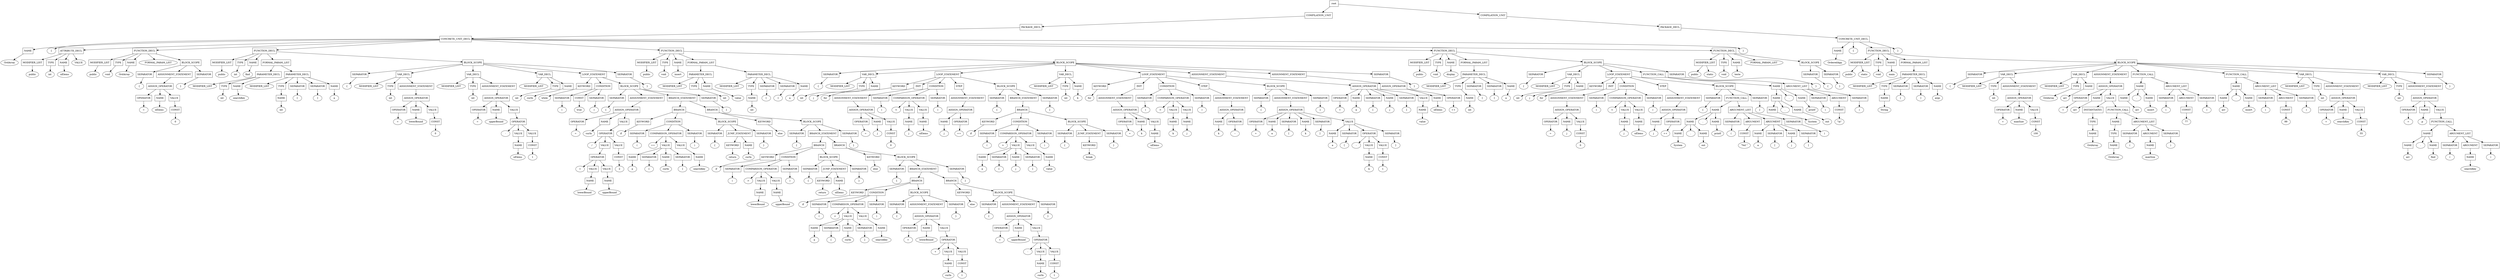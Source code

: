 digraph G {
	splines="TRUE";
	n_0 [label="root", shape="rectangle"]
	n_0 -> n_1
	n_1 [label="COMPILATION_UNIT", shape="rectangle"]
	n_1 -> n_3
	n_3 [label="PACKAGE_DECL", shape="rectangle"]
	n_3 -> n_5
	n_5 [label="CONCRETE_UNIT_DECL", shape="rectangle"]
	n_5 -> n_7
	n_7 [label="NAME", shape="rectangle"]
	n_7 -> n_20
	n_20 [label="OrdArray", shape="ellipse"]
	n_5 -> n_8
	n_8 [label="{", shape="ellipse"]
	n_5 -> n_9
	n_9 [label="ATTRIBUTE_DECL", shape="rectangle"]
	n_9 -> n_21
	n_21 [label="MODIFIER_LIST", shape="rectangle"]
	n_21 -> n_56
	n_56 [label="public", shape="ellipse"]
	n_9 -> n_22
	n_22 [label="TYPE", shape="rectangle"]
	n_22 -> n_57
	n_57 [label="int", shape="ellipse"]
	n_9 -> n_23
	n_23 [label="NAME", shape="rectangle"]
	n_23 -> n_58
	n_58 [label="nElems", shape="ellipse"]
	n_9 -> n_24
	n_24 [label="VALUE", shape="ellipse"]
	n_5 -> n_10
	n_10 [label="FUNCTION_DECL", shape="rectangle"]
	n_10 -> n_25
	n_25 [label="MODIFIER_LIST", shape="rectangle"]
	n_25 -> n_59
	n_59 [label="public", shape="ellipse"]
	n_10 -> n_26
	n_26 [label="TYPE", shape="rectangle"]
	n_26 -> n_60
	n_60 [label="void", shape="ellipse"]
	n_10 -> n_27
	n_27 [label="NAME", shape="rectangle"]
	n_27 -> n_61
	n_61 [label="OrdArray", shape="ellipse"]
	n_10 -> n_28
	n_28 [label="FORMAL_PARAM_LIST", shape="ellipse"]
	n_10 -> n_29
	n_29 [label="BLOCK_SCOPE", shape="rectangle"]
	n_29 -> n_62
	n_62 [label="SEPARATOR", shape="rectangle"]
	n_62 -> n_118
	n_118 [label="{", shape="ellipse"]
	n_29 -> n_63
	n_63 [label="ASSIGNMENT_STATEMENT", shape="rectangle"]
	n_63 -> n_119
	n_119 [label="ASSIGN_OPERATOR", shape="rectangle"]
	n_119 -> n_214
	n_214 [label="OPERATOR", shape="rectangle"]
	n_214 -> n_321
	n_321 [label="=", shape="ellipse"]
	n_119 -> n_215
	n_215 [label="NAME", shape="rectangle"]
	n_215 -> n_322
	n_322 [label="nElems", shape="ellipse"]
	n_119 -> n_216
	n_216 [label="VALUE", shape="rectangle"]
	n_216 -> n_323
	n_323 [label="CONST", shape="rectangle"]
	n_323 -> n_411
	n_411 [label="0", shape="ellipse"]
	n_29 -> n_64
	n_64 [label="SEPARATOR", shape="rectangle"]
	n_64 -> n_120
	n_120 [label="}", shape="ellipse"]
	n_5 -> n_11
	n_11 [label="FUNCTION_DECL", shape="rectangle"]
	n_11 -> n_30
	n_30 [label="MODIFIER_LIST", shape="rectangle"]
	n_30 -> n_65
	n_65 [label="public", shape="ellipse"]
	n_11 -> n_31
	n_31 [label="TYPE", shape="rectangle"]
	n_31 -> n_66
	n_66 [label="int", shape="ellipse"]
	n_11 -> n_32
	n_32 [label="NAME", shape="rectangle"]
	n_32 -> n_67
	n_67 [label="find", shape="ellipse"]
	n_11 -> n_33
	n_33 [label="FORMAL_PARAM_LIST", shape="rectangle"]
	n_33 -> n_68
	n_68 [label="PARAMETER_DECL", shape="rectangle"]
	n_68 -> n_121
	n_121 [label="MODIFIER_LIST", shape="ellipse"]
	n_68 -> n_122
	n_122 [label="TYPE", shape="rectangle"]
	n_122 -> n_217
	n_217 [label="int", shape="ellipse"]
	n_68 -> n_123
	n_123 [label="NAME", shape="rectangle"]
	n_123 -> n_218
	n_218 [label="searchKey", shape="ellipse"]
	n_33 -> n_69
	n_69 [label="PARAMETER_DECL", shape="rectangle"]
	n_69 -> n_124
	n_124 [label="MODIFIER_LIST", shape="ellipse"]
	n_69 -> n_125
	n_125 [label="TYPE", shape="rectangle"]
	n_125 -> n_219
	n_219 [label="NAME", shape="rectangle"]
	n_219 -> n_324
	n_324 [label="int", shape="ellipse"]
	n_69 -> n_126
	n_126 [label="SEPARATOR", shape="rectangle"]
	n_126 -> n_220
	n_220 [label="[", shape="ellipse"]
	n_69 -> n_127
	n_127 [label="SEPARATOR", shape="rectangle"]
	n_127 -> n_221
	n_221 [label="]", shape="ellipse"]
	n_69 -> n_128
	n_128 [label="NAME", shape="rectangle"]
	n_128 -> n_222
	n_222 [label="a", shape="ellipse"]
	n_11 -> n_34
	n_34 [label="BLOCK_SCOPE", shape="rectangle"]
	n_34 -> n_70
	n_70 [label="SEPARATOR", shape="rectangle"]
	n_70 -> n_129
	n_129 [label="{", shape="ellipse"]
	n_34 -> n_71
	n_71 [label="VAR_DECL", shape="rectangle"]
	n_71 -> n_130
	n_130 [label="MODIFIER_LIST", shape="ellipse"]
	n_71 -> n_131
	n_131 [label="TYPE", shape="rectangle"]
	n_131 -> n_223
	n_223 [label="int", shape="ellipse"]
	n_71 -> n_132
	n_132 [label="ASSIGNMENT_STATEMENT", shape="rectangle"]
	n_132 -> n_224
	n_224 [label="ASSIGN_OPERATOR", shape="rectangle"]
	n_224 -> n_325
	n_325 [label="OPERATOR", shape="rectangle"]
	n_325 -> n_412
	n_412 [label="=", shape="ellipse"]
	n_224 -> n_326
	n_326 [label="NAME", shape="rectangle"]
	n_326 -> n_413
	n_413 [label="lowerBound", shape="ellipse"]
	n_224 -> n_327
	n_327 [label="VALUE", shape="rectangle"]
	n_327 -> n_414
	n_414 [label="CONST", shape="rectangle"]
	n_414 -> n_481
	n_481 [label="0", shape="ellipse"]
	n_34 -> n_72
	n_72 [label="VAR_DECL", shape="rectangle"]
	n_72 -> n_133
	n_133 [label="MODIFIER_LIST", shape="ellipse"]
	n_72 -> n_134
	n_134 [label="TYPE", shape="rectangle"]
	n_134 -> n_225
	n_225 [label="int", shape="ellipse"]
	n_72 -> n_135
	n_135 [label="ASSIGNMENT_STATEMENT", shape="rectangle"]
	n_135 -> n_226
	n_226 [label="ASSIGN_OPERATOR", shape="rectangle"]
	n_226 -> n_328
	n_328 [label="OPERATOR", shape="rectangle"]
	n_328 -> n_415
	n_415 [label="=", shape="ellipse"]
	n_226 -> n_329
	n_329 [label="NAME", shape="rectangle"]
	n_329 -> n_416
	n_416 [label="upperBound", shape="ellipse"]
	n_226 -> n_330
	n_330 [label="VALUE", shape="rectangle"]
	n_330 -> n_417
	n_417 [label="OPERATOR", shape="rectangle"]
	n_417 -> n_482
	n_482 [label="-", shape="ellipse"]
	n_417 -> n_483
	n_483 [label="VALUE", shape="rectangle"]
	n_483 -> n_556
	n_556 [label="NAME", shape="rectangle"]
	n_556 -> n_609
	n_609 [label="nElems", shape="ellipse"]
	n_417 -> n_484
	n_484 [label="VALUE", shape="rectangle"]
	n_484 -> n_557
	n_557 [label="CONST", shape="rectangle"]
	n_557 -> n_610
	n_610 [label="1", shape="ellipse"]
	n_34 -> n_73
	n_73 [label="VAR_DECL", shape="rectangle"]
	n_73 -> n_136
	n_136 [label="MODIFIER_LIST", shape="ellipse"]
	n_73 -> n_137
	n_137 [label="TYPE", shape="rectangle"]
	n_137 -> n_227
	n_227 [label="int", shape="ellipse"]
	n_73 -> n_138
	n_138 [label="NAME", shape="rectangle"]
	n_138 -> n_228
	n_228 [label="curIn", shape="ellipse"]
	n_34 -> n_74
	n_74 [label="LOOP_STATEMENT", shape="rectangle"]
	n_74 -> n_139
	n_139 [label="KEYWORD", shape="rectangle"]
	n_139 -> n_229
	n_229 [label="while", shape="ellipse"]
	n_74 -> n_140
	n_140 [label="CONDITION", shape="rectangle"]
	n_140 -> n_230
	n_230 [label="SEPARATOR", shape="rectangle"]
	n_230 -> n_331
	n_331 [label="(", shape="ellipse"]
	n_140 -> n_231
	n_231 [label="CONST", shape="rectangle"]
	n_231 -> n_332
	n_332 [label="true", shape="ellipse"]
	n_140 -> n_232
	n_232 [label="SEPARATOR", shape="rectangle"]
	n_232 -> n_333
	n_333 [label=")", shape="ellipse"]
	n_74 -> n_141
	n_141 [label="BLOCK_SCOPE", shape="rectangle"]
	n_141 -> n_233
	n_233 [label="SEPARATOR", shape="rectangle"]
	n_233 -> n_334
	n_334 [label="{", shape="ellipse"]
	n_141 -> n_234
	n_234 [label="ASSIGNMENT_STATEMENT", shape="rectangle"]
	n_234 -> n_335
	n_335 [label="ASSIGN_OPERATOR", shape="rectangle"]
	n_335 -> n_418
	n_418 [label="OPERATOR", shape="rectangle"]
	n_418 -> n_485
	n_485 [label="=", shape="ellipse"]
	n_335 -> n_419
	n_419 [label="NAME", shape="rectangle"]
	n_419 -> n_486
	n_486 [label="curIn", shape="ellipse"]
	n_335 -> n_420
	n_420 [label="VALUE", shape="rectangle"]
	n_420 -> n_487
	n_487 [label="OPERATOR", shape="rectangle"]
	n_487 -> n_558
	n_558 [label="/", shape="ellipse"]
	n_487 -> n_559
	n_559 [label="VALUE", shape="rectangle"]
	n_559 -> n_611
	n_611 [label="OPERATOR", shape="rectangle"]
	n_611 -> n_640
	n_640 [label="+", shape="ellipse"]
	n_611 -> n_641
	n_641 [label="VALUE", shape="rectangle"]
	n_641 -> n_668
	n_668 [label="NAME", shape="rectangle"]
	n_668 -> n_683
	n_683 [label="lowerBound", shape="ellipse"]
	n_611 -> n_642
	n_642 [label="VALUE", shape="rectangle"]
	n_642 -> n_669
	n_669 [label="NAME", shape="rectangle"]
	n_669 -> n_684
	n_684 [label="upperBound", shape="ellipse"]
	n_487 -> n_560
	n_560 [label="VALUE", shape="rectangle"]
	n_560 -> n_612
	n_612 [label="CONST", shape="rectangle"]
	n_612 -> n_643
	n_643 [label="2", shape="ellipse"]
	n_141 -> n_235
	n_235 [label="BRANCH_STATEMENT", shape="rectangle"]
	n_235 -> n_336
	n_336 [label="BRANCH", shape="rectangle"]
	n_336 -> n_421
	n_421 [label="KEYWORD", shape="rectangle"]
	n_421 -> n_488
	n_488 [label="if", shape="ellipse"]
	n_336 -> n_422
	n_422 [label="CONDITION", shape="rectangle"]
	n_422 -> n_489
	n_489 [label="SEPARATOR", shape="rectangle"]
	n_489 -> n_561
	n_561 [label="(", shape="ellipse"]
	n_422 -> n_490
	n_490 [label="COMPARISON_OPERATOR", shape="rectangle"]
	n_490 -> n_562
	n_562 [label="==", shape="ellipse"]
	n_490 -> n_563
	n_563 [label="VALUE", shape="rectangle"]
	n_563 -> n_613
	n_613 [label="NAME", shape="rectangle"]
	n_613 -> n_644
	n_644 [label="a", shape="ellipse"]
	n_563 -> n_614
	n_614 [label="SEPARATOR", shape="rectangle"]
	n_614 -> n_645
	n_645 [label="[", shape="ellipse"]
	n_563 -> n_615
	n_615 [label="NAME", shape="rectangle"]
	n_615 -> n_646
	n_646 [label="curIn", shape="ellipse"]
	n_563 -> n_616
	n_616 [label="SEPARATOR", shape="rectangle"]
	n_616 -> n_647
	n_647 [label="]", shape="ellipse"]
	n_490 -> n_564
	n_564 [label="VALUE", shape="rectangle"]
	n_564 -> n_617
	n_617 [label="NAME", shape="rectangle"]
	n_617 -> n_648
	n_648 [label="searchKey", shape="ellipse"]
	n_422 -> n_491
	n_491 [label="SEPARATOR", shape="rectangle"]
	n_491 -> n_565
	n_565 [label=")", shape="ellipse"]
	n_336 -> n_423
	n_423 [label="BLOCK_SCOPE", shape="rectangle"]
	n_423 -> n_492
	n_492 [label="SEPARATOR", shape="rectangle"]
	n_492 -> n_566
	n_566 [label="{", shape="ellipse"]
	n_423 -> n_493
	n_493 [label="JUMP_STATEMENT", shape="rectangle"]
	n_493 -> n_567
	n_567 [label="KEYWORD", shape="rectangle"]
	n_567 -> n_618
	n_618 [label="return", shape="ellipse"]
	n_493 -> n_568
	n_568 [label="NAME", shape="rectangle"]
	n_568 -> n_619
	n_619 [label="curIn", shape="ellipse"]
	n_423 -> n_494
	n_494 [label="SEPARATOR", shape="rectangle"]
	n_494 -> n_569
	n_569 [label="}", shape="ellipse"]
	n_235 -> n_337
	n_337 [label="BRANCH", shape="rectangle"]
	n_337 -> n_424
	n_424 [label="KEYWORD", shape="rectangle"]
	n_424 -> n_495
	n_495 [label="else", shape="ellipse"]
	n_337 -> n_425
	n_425 [label="BLOCK_SCOPE", shape="rectangle"]
	n_425 -> n_496
	n_496 [label="SEPARATOR", shape="rectangle"]
	n_496 -> n_570
	n_570 [label="{", shape="ellipse"]
	n_425 -> n_497
	n_497 [label="BRANCH_STATEMENT", shape="rectangle"]
	n_497 -> n_571
	n_571 [label="BRANCH", shape="rectangle"]
	n_571 -> n_620
	n_620 [label="KEYWORD", shape="rectangle"]
	n_620 -> n_649
	n_649 [label="if", shape="ellipse"]
	n_571 -> n_621
	n_621 [label="CONDITION", shape="rectangle"]
	n_621 -> n_650
	n_650 [label="SEPARATOR", shape="rectangle"]
	n_650 -> n_670
	n_670 [label="(", shape="ellipse"]
	n_621 -> n_651
	n_651 [label="COMPARISON_OPERATOR", shape="rectangle"]
	n_651 -> n_671
	n_671 [label=">", shape="ellipse"]
	n_651 -> n_672
	n_672 [label="VALUE", shape="rectangle"]
	n_672 -> n_685
	n_685 [label="NAME", shape="rectangle"]
	n_685 -> n_694
	n_694 [label="lowerBound", shape="ellipse"]
	n_651 -> n_673
	n_673 [label="VALUE", shape="rectangle"]
	n_673 -> n_686
	n_686 [label="NAME", shape="rectangle"]
	n_686 -> n_695
	n_695 [label="upperBound", shape="ellipse"]
	n_621 -> n_652
	n_652 [label="SEPARATOR", shape="rectangle"]
	n_652 -> n_674
	n_674 [label=")", shape="ellipse"]
	n_571 -> n_622
	n_622 [label="BLOCK_SCOPE", shape="rectangle"]
	n_622 -> n_653
	n_653 [label="SEPARATOR", shape="rectangle"]
	n_653 -> n_675
	n_675 [label="{", shape="ellipse"]
	n_622 -> n_654
	n_654 [label="JUMP_STATEMENT", shape="rectangle"]
	n_654 -> n_676
	n_676 [label="KEYWORD", shape="rectangle"]
	n_676 -> n_687
	n_687 [label="return", shape="ellipse"]
	n_654 -> n_677
	n_677 [label="NAME", shape="rectangle"]
	n_677 -> n_688
	n_688 [label="nElems", shape="ellipse"]
	n_622 -> n_655
	n_655 [label="SEPARATOR", shape="rectangle"]
	n_655 -> n_678
	n_678 [label="}", shape="ellipse"]
	n_497 -> n_572
	n_572 [label="BRANCH", shape="rectangle"]
	n_572 -> n_623
	n_623 [label="KEYWORD", shape="rectangle"]
	n_623 -> n_656
	n_656 [label="else", shape="ellipse"]
	n_572 -> n_624
	n_624 [label="BLOCK_SCOPE", shape="rectangle"]
	n_624 -> n_657
	n_657 [label="SEPARATOR", shape="rectangle"]
	n_657 -> n_679
	n_679 [label="{", shape="ellipse"]
	n_624 -> n_658
	n_658 [label="BRANCH_STATEMENT", shape="rectangle"]
	n_658 -> n_680
	n_680 [label="BRANCH", shape="rectangle"]
	n_680 -> n_689
	n_689 [label="KEYWORD", shape="rectangle"]
	n_689 -> n_696
	n_696 [label="if", shape="ellipse"]
	n_680 -> n_690
	n_690 [label="CONDITION", shape="rectangle"]
	n_690 -> n_697
	n_697 [label="SEPARATOR", shape="rectangle"]
	n_697 -> n_707
	n_707 [label="(", shape="ellipse"]
	n_690 -> n_698
	n_698 [label="COMPARISON_OPERATOR", shape="rectangle"]
	n_698 -> n_708
	n_708 [label="<", shape="ellipse"]
	n_698 -> n_709
	n_709 [label="VALUE", shape="rectangle"]
	n_709 -> n_718
	n_718 [label="NAME", shape="rectangle"]
	n_718 -> n_729
	n_729 [label="a", shape="ellipse"]
	n_709 -> n_719
	n_719 [label="SEPARATOR", shape="rectangle"]
	n_719 -> n_730
	n_730 [label="[", shape="ellipse"]
	n_709 -> n_720
	n_720 [label="NAME", shape="rectangle"]
	n_720 -> n_731
	n_731 [label="curIn", shape="ellipse"]
	n_709 -> n_721
	n_721 [label="SEPARATOR", shape="rectangle"]
	n_721 -> n_732
	n_732 [label="]", shape="ellipse"]
	n_698 -> n_710
	n_710 [label="VALUE", shape="rectangle"]
	n_710 -> n_722
	n_722 [label="NAME", shape="rectangle"]
	n_722 -> n_733
	n_733 [label="searchKey", shape="ellipse"]
	n_690 -> n_699
	n_699 [label="SEPARATOR", shape="rectangle"]
	n_699 -> n_711
	n_711 [label=")", shape="ellipse"]
	n_680 -> n_691
	n_691 [label="BLOCK_SCOPE", shape="rectangle"]
	n_691 -> n_700
	n_700 [label="SEPARATOR", shape="rectangle"]
	n_700 -> n_712
	n_712 [label="{", shape="ellipse"]
	n_691 -> n_701
	n_701 [label="ASSIGNMENT_STATEMENT", shape="rectangle"]
	n_701 -> n_713
	n_713 [label="ASSIGN_OPERATOR", shape="rectangle"]
	n_713 -> n_723
	n_723 [label="OPERATOR", shape="rectangle"]
	n_723 -> n_734
	n_734 [label="=", shape="ellipse"]
	n_713 -> n_724
	n_724 [label="NAME", shape="rectangle"]
	n_724 -> n_735
	n_735 [label="lowerBound", shape="ellipse"]
	n_713 -> n_725
	n_725 [label="VALUE", shape="rectangle"]
	n_725 -> n_736
	n_736 [label="OPERATOR", shape="rectangle"]
	n_736 -> n_740
	n_740 [label="+", shape="ellipse"]
	n_736 -> n_741
	n_741 [label="VALUE", shape="rectangle"]
	n_741 -> n_746
	n_746 [label="NAME", shape="rectangle"]
	n_746 -> n_750
	n_750 [label="curIn", shape="ellipse"]
	n_736 -> n_742
	n_742 [label="VALUE", shape="rectangle"]
	n_742 -> n_747
	n_747 [label="CONST", shape="rectangle"]
	n_747 -> n_751
	n_751 [label="1", shape="ellipse"]
	n_691 -> n_702
	n_702 [label="SEPARATOR", shape="rectangle"]
	n_702 -> n_714
	n_714 [label="}", shape="ellipse"]
	n_658 -> n_681
	n_681 [label="BRANCH", shape="rectangle"]
	n_681 -> n_692
	n_692 [label="KEYWORD", shape="rectangle"]
	n_692 -> n_703
	n_703 [label="else", shape="ellipse"]
	n_681 -> n_693
	n_693 [label="BLOCK_SCOPE", shape="rectangle"]
	n_693 -> n_704
	n_704 [label="SEPARATOR", shape="rectangle"]
	n_704 -> n_715
	n_715 [label="{", shape="ellipse"]
	n_693 -> n_705
	n_705 [label="ASSIGNMENT_STATEMENT", shape="rectangle"]
	n_705 -> n_716
	n_716 [label="ASSIGN_OPERATOR", shape="rectangle"]
	n_716 -> n_726
	n_726 [label="OPERATOR", shape="rectangle"]
	n_726 -> n_737
	n_737 [label="=", shape="ellipse"]
	n_716 -> n_727
	n_727 [label="NAME", shape="rectangle"]
	n_727 -> n_738
	n_738 [label="upperBound", shape="ellipse"]
	n_716 -> n_728
	n_728 [label="VALUE", shape="rectangle"]
	n_728 -> n_739
	n_739 [label="OPERATOR", shape="rectangle"]
	n_739 -> n_743
	n_743 [label="-", shape="ellipse"]
	n_739 -> n_744
	n_744 [label="VALUE", shape="rectangle"]
	n_744 -> n_748
	n_748 [label="NAME", shape="rectangle"]
	n_748 -> n_752
	n_752 [label="curIn", shape="ellipse"]
	n_739 -> n_745
	n_745 [label="VALUE", shape="rectangle"]
	n_745 -> n_749
	n_749 [label="CONST", shape="rectangle"]
	n_749 -> n_753
	n_753 [label="1", shape="ellipse"]
	n_693 -> n_706
	n_706 [label="SEPARATOR", shape="rectangle"]
	n_706 -> n_717
	n_717 [label="}", shape="ellipse"]
	n_624 -> n_659
	n_659 [label="SEPARATOR", shape="rectangle"]
	n_659 -> n_682
	n_682 [label="}", shape="ellipse"]
	n_425 -> n_498
	n_498 [label="SEPARATOR", shape="rectangle"]
	n_498 -> n_573
	n_573 [label="}", shape="ellipse"]
	n_141 -> n_236
	n_236 [label="SEPARATOR", shape="rectangle"]
	n_236 -> n_338
	n_338 [label="}", shape="ellipse"]
	n_34 -> n_75
	n_75 [label="SEPARATOR", shape="rectangle"]
	n_75 -> n_142
	n_142 [label="}", shape="ellipse"]
	n_5 -> n_12
	n_12 [label="FUNCTION_DECL", shape="rectangle"]
	n_12 -> n_35
	n_35 [label="MODIFIER_LIST", shape="rectangle"]
	n_35 -> n_76
	n_76 [label="public", shape="ellipse"]
	n_12 -> n_36
	n_36 [label="TYPE", shape="rectangle"]
	n_36 -> n_77
	n_77 [label="void", shape="ellipse"]
	n_12 -> n_37
	n_37 [label="NAME", shape="rectangle"]
	n_37 -> n_78
	n_78 [label="insert", shape="ellipse"]
	n_12 -> n_38
	n_38 [label="FORMAL_PARAM_LIST", shape="rectangle"]
	n_38 -> n_79
	n_79 [label="PARAMETER_DECL", shape="rectangle"]
	n_79 -> n_143
	n_143 [label="MODIFIER_LIST", shape="ellipse"]
	n_79 -> n_144
	n_144 [label="TYPE", shape="rectangle"]
	n_144 -> n_237
	n_237 [label="int", shape="ellipse"]
	n_79 -> n_145
	n_145 [label="NAME", shape="rectangle"]
	n_145 -> n_238
	n_238 [label="value", shape="ellipse"]
	n_38 -> n_80
	n_80 [label="PARAMETER_DECL", shape="rectangle"]
	n_80 -> n_146
	n_146 [label="MODIFIER_LIST", shape="ellipse"]
	n_80 -> n_147
	n_147 [label="TYPE", shape="rectangle"]
	n_147 -> n_239
	n_239 [label="NAME", shape="rectangle"]
	n_239 -> n_339
	n_339 [label="int", shape="ellipse"]
	n_80 -> n_148
	n_148 [label="SEPARATOR", shape="rectangle"]
	n_148 -> n_240
	n_240 [label="[", shape="ellipse"]
	n_80 -> n_149
	n_149 [label="SEPARATOR", shape="rectangle"]
	n_149 -> n_241
	n_241 [label="]", shape="ellipse"]
	n_80 -> n_150
	n_150 [label="NAME", shape="rectangle"]
	n_150 -> n_242
	n_242 [label="a", shape="ellipse"]
	n_12 -> n_39
	n_39 [label="BLOCK_SCOPE", shape="rectangle"]
	n_39 -> n_81
	n_81 [label="SEPARATOR", shape="rectangle"]
	n_81 -> n_151
	n_151 [label="{", shape="ellipse"]
	n_39 -> n_82
	n_82 [label="VAR_DECL", shape="rectangle"]
	n_82 -> n_152
	n_152 [label="MODIFIER_LIST", shape="ellipse"]
	n_82 -> n_153
	n_153 [label="TYPE", shape="rectangle"]
	n_153 -> n_243
	n_243 [label="int", shape="ellipse"]
	n_82 -> n_154
	n_154 [label="NAME", shape="rectangle"]
	n_154 -> n_244
	n_244 [label="j", shape="ellipse"]
	n_39 -> n_83
	n_83 [label="LOOP_STATEMENT", shape="rectangle"]
	n_83 -> n_155
	n_155 [label="KEYWORD", shape="rectangle"]
	n_155 -> n_245
	n_245 [label="for", shape="ellipse"]
	n_83 -> n_156
	n_156 [label="INIT", shape="rectangle"]
	n_156 -> n_246
	n_246 [label="ASSIGNMENT_STATEMENT", shape="rectangle"]
	n_246 -> n_340
	n_340 [label="ASSIGN_OPERATOR", shape="rectangle"]
	n_340 -> n_426
	n_426 [label="OPERATOR", shape="rectangle"]
	n_426 -> n_499
	n_499 [label="=", shape="ellipse"]
	n_340 -> n_427
	n_427 [label="NAME", shape="rectangle"]
	n_427 -> n_500
	n_500 [label="j", shape="ellipse"]
	n_340 -> n_428
	n_428 [label="VALUE", shape="rectangle"]
	n_428 -> n_501
	n_501 [label="CONST", shape="rectangle"]
	n_501 -> n_574
	n_574 [label="0", shape="ellipse"]
	n_83 -> n_157
	n_157 [label="CONDITION", shape="rectangle"]
	n_157 -> n_247
	n_247 [label="SEPARATOR", shape="rectangle"]
	n_247 -> n_341
	n_341 [label="(", shape="ellipse"]
	n_157 -> n_248
	n_248 [label="COMPARISON_OPERATOR", shape="rectangle"]
	n_248 -> n_342
	n_342 [label="<", shape="ellipse"]
	n_248 -> n_343
	n_343 [label="VALUE", shape="rectangle"]
	n_343 -> n_429
	n_429 [label="NAME", shape="rectangle"]
	n_429 -> n_502
	n_502 [label="j", shape="ellipse"]
	n_248 -> n_344
	n_344 [label="VALUE", shape="rectangle"]
	n_344 -> n_430
	n_430 [label="NAME", shape="rectangle"]
	n_430 -> n_503
	n_503 [label="nElems", shape="ellipse"]
	n_157 -> n_249
	n_249 [label="SEPARATOR", shape="rectangle"]
	n_249 -> n_345
	n_345 [label=")", shape="ellipse"]
	n_83 -> n_158
	n_158 [label="STEP", shape="rectangle"]
	n_158 -> n_250
	n_250 [label="ASSIGNMENT_STATEMENT", shape="rectangle"]
	n_250 -> n_346
	n_346 [label="ASSIGN_OPERATOR", shape="rectangle"]
	n_346 -> n_431
	n_431 [label="NAME", shape="rectangle"]
	n_431 -> n_504
	n_504 [label="j", shape="ellipse"]
	n_346 -> n_432
	n_432 [label="OPERATOR", shape="rectangle"]
	n_432 -> n_505
	n_505 [label="++", shape="ellipse"]
	n_83 -> n_159
	n_159 [label="BLOCK_SCOPE", shape="rectangle"]
	n_159 -> n_251
	n_251 [label="SEPARATOR", shape="rectangle"]
	n_251 -> n_347
	n_347 [label="{", shape="ellipse"]
	n_159 -> n_252
	n_252 [label="BRANCH_STATEMENT", shape="rectangle"]
	n_252 -> n_348
	n_348 [label="BRANCH", shape="rectangle"]
	n_348 -> n_433
	n_433 [label="KEYWORD", shape="rectangle"]
	n_433 -> n_506
	n_506 [label="if", shape="ellipse"]
	n_348 -> n_434
	n_434 [label="CONDITION", shape="rectangle"]
	n_434 -> n_507
	n_507 [label="SEPARATOR", shape="rectangle"]
	n_507 -> n_575
	n_575 [label="(", shape="ellipse"]
	n_434 -> n_508
	n_508 [label="COMPARISON_OPERATOR", shape="rectangle"]
	n_508 -> n_576
	n_576 [label=">", shape="ellipse"]
	n_508 -> n_577
	n_577 [label="VALUE", shape="rectangle"]
	n_577 -> n_625
	n_625 [label="NAME", shape="rectangle"]
	n_625 -> n_660
	n_660 [label="a", shape="ellipse"]
	n_577 -> n_626
	n_626 [label="SEPARATOR", shape="rectangle"]
	n_626 -> n_661
	n_661 [label="[", shape="ellipse"]
	n_577 -> n_627
	n_627 [label="NAME", shape="rectangle"]
	n_627 -> n_662
	n_662 [label="j", shape="ellipse"]
	n_577 -> n_628
	n_628 [label="SEPARATOR", shape="rectangle"]
	n_628 -> n_663
	n_663 [label="]", shape="ellipse"]
	n_508 -> n_578
	n_578 [label="VALUE", shape="rectangle"]
	n_578 -> n_629
	n_629 [label="NAME", shape="rectangle"]
	n_629 -> n_664
	n_664 [label="value", shape="ellipse"]
	n_434 -> n_509
	n_509 [label="SEPARATOR", shape="rectangle"]
	n_509 -> n_579
	n_579 [label=")", shape="ellipse"]
	n_348 -> n_435
	n_435 [label="BLOCK_SCOPE", shape="rectangle"]
	n_435 -> n_510
	n_510 [label="SEPARATOR", shape="rectangle"]
	n_510 -> n_580
	n_580 [label="{", shape="ellipse"]
	n_435 -> n_511
	n_511 [label="JUMP_STATEMENT", shape="rectangle"]
	n_511 -> n_581
	n_581 [label="KEYWORD", shape="rectangle"]
	n_581 -> n_630
	n_630 [label="break", shape="ellipse"]
	n_435 -> n_512
	n_512 [label="SEPARATOR", shape="rectangle"]
	n_512 -> n_582
	n_582 [label="}", shape="ellipse"]
	n_159 -> n_253
	n_253 [label="SEPARATOR", shape="rectangle"]
	n_253 -> n_349
	n_349 [label="}", shape="ellipse"]
	n_39 -> n_84
	n_84 [label="VAR_DECL", shape="rectangle"]
	n_84 -> n_160
	n_160 [label="MODIFIER_LIST", shape="ellipse"]
	n_84 -> n_161
	n_161 [label="TYPE", shape="rectangle"]
	n_161 -> n_254
	n_254 [label="int", shape="ellipse"]
	n_84 -> n_162
	n_162 [label="NAME", shape="rectangle"]
	n_162 -> n_255
	n_255 [label="k", shape="ellipse"]
	n_39 -> n_85
	n_85 [label="LOOP_STATEMENT", shape="rectangle"]
	n_85 -> n_163
	n_163 [label="KEYWORD", shape="rectangle"]
	n_163 -> n_256
	n_256 [label="for", shape="ellipse"]
	n_85 -> n_164
	n_164 [label="INIT", shape="rectangle"]
	n_164 -> n_257
	n_257 [label="ASSIGNMENT_STATEMENT", shape="rectangle"]
	n_257 -> n_350
	n_350 [label="ASSIGN_OPERATOR", shape="rectangle"]
	n_350 -> n_436
	n_436 [label="OPERATOR", shape="rectangle"]
	n_436 -> n_513
	n_513 [label="=", shape="ellipse"]
	n_350 -> n_437
	n_437 [label="NAME", shape="rectangle"]
	n_437 -> n_514
	n_514 [label="k", shape="ellipse"]
	n_350 -> n_438
	n_438 [label="VALUE", shape="rectangle"]
	n_438 -> n_515
	n_515 [label="NAME", shape="rectangle"]
	n_515 -> n_583
	n_583 [label="nElems", shape="ellipse"]
	n_85 -> n_165
	n_165 [label="CONDITION", shape="rectangle"]
	n_165 -> n_258
	n_258 [label="SEPARATOR", shape="rectangle"]
	n_258 -> n_351
	n_351 [label="(", shape="ellipse"]
	n_165 -> n_259
	n_259 [label="COMPARISON_OPERATOR", shape="rectangle"]
	n_259 -> n_352
	n_352 [label=">", shape="ellipse"]
	n_259 -> n_353
	n_353 [label="VALUE", shape="rectangle"]
	n_353 -> n_439
	n_439 [label="NAME", shape="rectangle"]
	n_439 -> n_516
	n_516 [label="k", shape="ellipse"]
	n_259 -> n_354
	n_354 [label="VALUE", shape="rectangle"]
	n_354 -> n_440
	n_440 [label="NAME", shape="rectangle"]
	n_440 -> n_517
	n_517 [label="j", shape="ellipse"]
	n_165 -> n_260
	n_260 [label="SEPARATOR", shape="rectangle"]
	n_260 -> n_355
	n_355 [label=")", shape="ellipse"]
	n_85 -> n_166
	n_166 [label="STEP", shape="rectangle"]
	n_166 -> n_261
	n_261 [label="ASSIGNMENT_STATEMENT", shape="rectangle"]
	n_261 -> n_356
	n_356 [label="ASSIGN_OPERATOR", shape="rectangle"]
	n_356 -> n_441
	n_441 [label="NAME", shape="rectangle"]
	n_441 -> n_518
	n_518 [label="k", shape="ellipse"]
	n_356 -> n_442
	n_442 [label="OPERATOR", shape="rectangle"]
	n_442 -> n_519
	n_519 [label="--", shape="ellipse"]
	n_85 -> n_167
	n_167 [label="BLOCK_SCOPE", shape="rectangle"]
	n_167 -> n_262
	n_262 [label="SEPARATOR", shape="rectangle"]
	n_262 -> n_357
	n_357 [label="{", shape="ellipse"]
	n_167 -> n_263
	n_263 [label="ASSIGNMENT_STATEMENT", shape="rectangle"]
	n_263 -> n_358
	n_358 [label="ASSIGN_OPERATOR", shape="rectangle"]
	n_358 -> n_443
	n_443 [label="OPERATOR", shape="rectangle"]
	n_443 -> n_520
	n_520 [label="=", shape="ellipse"]
	n_358 -> n_444
	n_444 [label="NAME", shape="rectangle"]
	n_444 -> n_521
	n_521 [label="a", shape="ellipse"]
	n_358 -> n_445
	n_445 [label="SEPARATOR", shape="rectangle"]
	n_445 -> n_522
	n_522 [label="[", shape="ellipse"]
	n_358 -> n_446
	n_446 [label="NAME", shape="rectangle"]
	n_446 -> n_523
	n_523 [label="k", shape="ellipse"]
	n_358 -> n_447
	n_447 [label="SEPARATOR", shape="rectangle"]
	n_447 -> n_524
	n_524 [label="]", shape="ellipse"]
	n_358 -> n_448
	n_448 [label="VALUE", shape="rectangle"]
	n_448 -> n_525
	n_525 [label="NAME", shape="rectangle"]
	n_525 -> n_584
	n_584 [label="a", shape="ellipse"]
	n_448 -> n_526
	n_526 [label="SEPARATOR", shape="rectangle"]
	n_526 -> n_585
	n_585 [label="[", shape="ellipse"]
	n_448 -> n_527
	n_527 [label="OPERATOR", shape="rectangle"]
	n_527 -> n_586
	n_586 [label="-", shape="ellipse"]
	n_527 -> n_587
	n_587 [label="VALUE", shape="rectangle"]
	n_587 -> n_631
	n_631 [label="NAME", shape="rectangle"]
	n_631 -> n_665
	n_665 [label="k", shape="ellipse"]
	n_527 -> n_588
	n_588 [label="VALUE", shape="rectangle"]
	n_588 -> n_632
	n_632 [label="CONST", shape="rectangle"]
	n_632 -> n_666
	n_666 [label="1", shape="ellipse"]
	n_448 -> n_528
	n_528 [label="SEPARATOR", shape="rectangle"]
	n_528 -> n_589
	n_589 [label="]", shape="ellipse"]
	n_167 -> n_264
	n_264 [label="SEPARATOR", shape="rectangle"]
	n_264 -> n_359
	n_359 [label="}", shape="ellipse"]
	n_39 -> n_86
	n_86 [label="ASSIGNMENT_STATEMENT", shape="rectangle"]
	n_86 -> n_168
	n_168 [label="ASSIGN_OPERATOR", shape="rectangle"]
	n_168 -> n_265
	n_265 [label="OPERATOR", shape="rectangle"]
	n_265 -> n_360
	n_360 [label="=", shape="ellipse"]
	n_168 -> n_266
	n_266 [label="NAME", shape="rectangle"]
	n_266 -> n_361
	n_361 [label="a", shape="ellipse"]
	n_168 -> n_267
	n_267 [label="SEPARATOR", shape="rectangle"]
	n_267 -> n_362
	n_362 [label="[", shape="ellipse"]
	n_168 -> n_268
	n_268 [label="NAME", shape="rectangle"]
	n_268 -> n_363
	n_363 [label="j", shape="ellipse"]
	n_168 -> n_269
	n_269 [label="SEPARATOR", shape="rectangle"]
	n_269 -> n_364
	n_364 [label="]", shape="ellipse"]
	n_168 -> n_270
	n_270 [label="VALUE", shape="rectangle"]
	n_270 -> n_365
	n_365 [label="NAME", shape="rectangle"]
	n_365 -> n_449
	n_449 [label="value", shape="ellipse"]
	n_39 -> n_87
	n_87 [label="ASSIGNMENT_STATEMENT", shape="rectangle"]
	n_87 -> n_169
	n_169 [label="ASSIGN_OPERATOR", shape="rectangle"]
	n_169 -> n_271
	n_271 [label="NAME", shape="rectangle"]
	n_271 -> n_366
	n_366 [label="nElems", shape="ellipse"]
	n_169 -> n_272
	n_272 [label="OPERATOR", shape="rectangle"]
	n_272 -> n_367
	n_367 [label="++", shape="ellipse"]
	n_39 -> n_88
	n_88 [label="SEPARATOR", shape="rectangle"]
	n_88 -> n_170
	n_170 [label="}", shape="ellipse"]
	n_5 -> n_13
	n_13 [label="FUNCTION_DECL", shape="rectangle"]
	n_13 -> n_40
	n_40 [label="MODIFIER_LIST", shape="rectangle"]
	n_40 -> n_89
	n_89 [label="public", shape="ellipse"]
	n_13 -> n_41
	n_41 [label="TYPE", shape="rectangle"]
	n_41 -> n_90
	n_90 [label="void", shape="ellipse"]
	n_13 -> n_42
	n_42 [label="NAME", shape="rectangle"]
	n_42 -> n_91
	n_91 [label="display", shape="ellipse"]
	n_13 -> n_43
	n_43 [label="FORMAL_PARAM_LIST", shape="rectangle"]
	n_43 -> n_92
	n_92 [label="PARAMETER_DECL", shape="rectangle"]
	n_92 -> n_171
	n_171 [label="MODIFIER_LIST", shape="ellipse"]
	n_92 -> n_172
	n_172 [label="TYPE", shape="rectangle"]
	n_172 -> n_273
	n_273 [label="NAME", shape="rectangle"]
	n_273 -> n_368
	n_368 [label="int", shape="ellipse"]
	n_92 -> n_173
	n_173 [label="SEPARATOR", shape="rectangle"]
	n_173 -> n_274
	n_274 [label="[", shape="ellipse"]
	n_92 -> n_174
	n_174 [label="SEPARATOR", shape="rectangle"]
	n_174 -> n_275
	n_275 [label="]", shape="ellipse"]
	n_92 -> n_175
	n_175 [label="NAME", shape="rectangle"]
	n_175 -> n_276
	n_276 [label="a", shape="ellipse"]
	n_13 -> n_44
	n_44 [label="BLOCK_SCOPE", shape="rectangle"]
	n_44 -> n_93
	n_93 [label="SEPARATOR", shape="rectangle"]
	n_93 -> n_176
	n_176 [label="{", shape="ellipse"]
	n_44 -> n_94
	n_94 [label="VAR_DECL", shape="rectangle"]
	n_94 -> n_177
	n_177 [label="MODIFIER_LIST", shape="ellipse"]
	n_94 -> n_178
	n_178 [label="TYPE", shape="rectangle"]
	n_178 -> n_277
	n_277 [label="int", shape="ellipse"]
	n_94 -> n_179
	n_179 [label="NAME", shape="rectangle"]
	n_179 -> n_278
	n_278 [label="j", shape="ellipse"]
	n_44 -> n_95
	n_95 [label="LOOP_STATEMENT", shape="rectangle"]
	n_95 -> n_180
	n_180 [label="KEYWORD", shape="rectangle"]
	n_180 -> n_279
	n_279 [label="for", shape="ellipse"]
	n_95 -> n_181
	n_181 [label="INIT", shape="rectangle"]
	n_181 -> n_280
	n_280 [label="ASSIGNMENT_STATEMENT", shape="rectangle"]
	n_280 -> n_369
	n_369 [label="ASSIGN_OPERATOR", shape="rectangle"]
	n_369 -> n_450
	n_450 [label="OPERATOR", shape="rectangle"]
	n_450 -> n_529
	n_529 [label="=", shape="ellipse"]
	n_369 -> n_451
	n_451 [label="NAME", shape="rectangle"]
	n_451 -> n_530
	n_530 [label="j", shape="ellipse"]
	n_369 -> n_452
	n_452 [label="VALUE", shape="rectangle"]
	n_452 -> n_531
	n_531 [label="CONST", shape="rectangle"]
	n_531 -> n_590
	n_590 [label="0", shape="ellipse"]
	n_95 -> n_182
	n_182 [label="CONDITION", shape="rectangle"]
	n_182 -> n_281
	n_281 [label="SEPARATOR", shape="rectangle"]
	n_281 -> n_370
	n_370 [label="(", shape="ellipse"]
	n_182 -> n_282
	n_282 [label="COMPARISON_OPERATOR", shape="rectangle"]
	n_282 -> n_371
	n_371 [label="<", shape="ellipse"]
	n_282 -> n_372
	n_372 [label="VALUE", shape="rectangle"]
	n_372 -> n_453
	n_453 [label="NAME", shape="rectangle"]
	n_453 -> n_532
	n_532 [label="j", shape="ellipse"]
	n_282 -> n_373
	n_373 [label="VALUE", shape="rectangle"]
	n_373 -> n_454
	n_454 [label="NAME", shape="rectangle"]
	n_454 -> n_533
	n_533 [label="nElems", shape="ellipse"]
	n_182 -> n_283
	n_283 [label="SEPARATOR", shape="rectangle"]
	n_283 -> n_374
	n_374 [label=")", shape="ellipse"]
	n_95 -> n_183
	n_183 [label="STEP", shape="rectangle"]
	n_183 -> n_284
	n_284 [label="ASSIGNMENT_STATEMENT", shape="rectangle"]
	n_284 -> n_375
	n_375 [label="ASSIGN_OPERATOR", shape="rectangle"]
	n_375 -> n_455
	n_455 [label="NAME", shape="rectangle"]
	n_455 -> n_534
	n_534 [label="j", shape="ellipse"]
	n_375 -> n_456
	n_456 [label="OPERATOR", shape="rectangle"]
	n_456 -> n_535
	n_535 [label="++", shape="ellipse"]
	n_95 -> n_184
	n_184 [label="BLOCK_SCOPE", shape="rectangle"]
	n_184 -> n_285
	n_285 [label="SEPARATOR", shape="rectangle"]
	n_285 -> n_376
	n_376 [label="{", shape="ellipse"]
	n_184 -> n_286
	n_286 [label="FUNCTION_CALL", shape="rectangle"]
	n_286 -> n_377
	n_377 [label="NAME", shape="rectangle"]
	n_377 -> n_457
	n_457 [label="NAME", shape="rectangle"]
	n_457 -> n_536
	n_536 [label="NAME", shape="rectangle"]
	n_536 -> n_591
	n_591 [label="System", shape="ellipse"]
	n_457 -> n_537
	n_537 [label=".", shape="ellipse"]
	n_457 -> n_538
	n_538 [label="NAME", shape="rectangle"]
	n_538 -> n_592
	n_592 [label="out", shape="ellipse"]
	n_377 -> n_458
	n_458 [label=".", shape="ellipse"]
	n_377 -> n_459
	n_459 [label="NAME", shape="rectangle"]
	n_459 -> n_539
	n_539 [label="printf", shape="ellipse"]
	n_286 -> n_378
	n_378 [label="ARGUMENT_LIST", shape="rectangle"]
	n_378 -> n_460
	n_460 [label="SEPARATOR", shape="rectangle"]
	n_460 -> n_540
	n_540 [label="(", shape="ellipse"]
	n_378 -> n_461
	n_461 [label="ARGUMENT", shape="rectangle"]
	n_461 -> n_541
	n_541 [label="CONST", shape="rectangle"]
	n_541 -> n_593
	n_593 [label="\"%d \"", shape="ellipse"]
	n_378 -> n_462
	n_462 [label="ARGUMENT", shape="rectangle"]
	n_462 -> n_542
	n_542 [label="NAME", shape="rectangle"]
	n_542 -> n_594
	n_594 [label="a", shape="ellipse"]
	n_462 -> n_543
	n_543 [label="SEPARATOR", shape="rectangle"]
	n_543 -> n_595
	n_595 [label="[", shape="ellipse"]
	n_462 -> n_544
	n_544 [label="NAME", shape="rectangle"]
	n_544 -> n_596
	n_596 [label="j", shape="ellipse"]
	n_462 -> n_545
	n_545 [label="SEPARATOR", shape="rectangle"]
	n_545 -> n_597
	n_597 [label="]", shape="ellipse"]
	n_378 -> n_463
	n_463 [label="SEPARATOR", shape="rectangle"]
	n_463 -> n_546
	n_546 [label=")", shape="ellipse"]
	n_184 -> n_287
	n_287 [label="SEPARATOR", shape="rectangle"]
	n_287 -> n_379
	n_379 [label="}", shape="ellipse"]
	n_44 -> n_96
	n_96 [label="FUNCTION_CALL", shape="rectangle"]
	n_96 -> n_185
	n_185 [label="NAME", shape="rectangle"]
	n_185 -> n_288
	n_288 [label="NAME", shape="rectangle"]
	n_288 -> n_380
	n_380 [label="NAME", shape="rectangle"]
	n_380 -> n_464
	n_464 [label="System", shape="ellipse"]
	n_288 -> n_381
	n_381 [label=".", shape="ellipse"]
	n_288 -> n_382
	n_382 [label="NAME", shape="rectangle"]
	n_382 -> n_465
	n_465 [label="out", shape="ellipse"]
	n_185 -> n_289
	n_289 [label=".", shape="ellipse"]
	n_185 -> n_290
	n_290 [label="NAME", shape="rectangle"]
	n_290 -> n_383
	n_383 [label="printf", shape="ellipse"]
	n_96 -> n_186
	n_186 [label="ARGUMENT_LIST", shape="rectangle"]
	n_186 -> n_291
	n_291 [label="SEPARATOR", shape="rectangle"]
	n_291 -> n_384
	n_384 [label="(", shape="ellipse"]
	n_186 -> n_292
	n_292 [label="ARGUMENT", shape="rectangle"]
	n_292 -> n_385
	n_385 [label="CONST", shape="rectangle"]
	n_385 -> n_466
	n_466 [label="\"\\n\"", shape="ellipse"]
	n_186 -> n_293
	n_293 [label="SEPARATOR", shape="rectangle"]
	n_293 -> n_386
	n_386 [label=")", shape="ellipse"]
	n_44 -> n_97
	n_97 [label="SEPARATOR", shape="rectangle"]
	n_97 -> n_187
	n_187 [label="}", shape="ellipse"]
	n_5 -> n_14
	n_14 [label="FUNCTION_DECL", shape="rectangle"]
	n_14 -> n_45
	n_45 [label="MODIFIER_LIST", shape="rectangle"]
	n_45 -> n_98
	n_98 [label="public", shape="ellipse"]
	n_45 -> n_99
	n_99 [label="static", shape="ellipse"]
	n_14 -> n_46
	n_46 [label="TYPE", shape="rectangle"]
	n_46 -> n_100
	n_100 [label="void", shape="ellipse"]
	n_14 -> n_47
	n_47 [label="NAME", shape="rectangle"]
	n_47 -> n_101
	n_101 [label="teste", shape="ellipse"]
	n_14 -> n_48
	n_48 [label="FORMAL_PARAM_LIST", shape="ellipse"]
	n_14 -> n_49
	n_49 [label="BLOCK_SCOPE", shape="rectangle"]
	n_49 -> n_102
	n_102 [label="SEPARATOR", shape="rectangle"]
	n_102 -> n_188
	n_188 [label="{", shape="ellipse"]
	n_49 -> n_103
	n_103 [label="SEPARATOR", shape="rectangle"]
	n_103 -> n_189
	n_189 [label="}", shape="ellipse"]
	n_5 -> n_15
	n_15 [label="}", shape="ellipse"]
	n_0 -> n_2
	n_2 [label="COMPILATION_UNIT", shape="rectangle"]
	n_2 -> n_4
	n_4 [label="PACKAGE_DECL", shape="rectangle"]
	n_4 -> n_6
	n_6 [label="CONCRETE_UNIT_DECL", shape="rectangle"]
	n_6 -> n_16
	n_16 [label="NAME", shape="rectangle"]
	n_16 -> n_50
	n_50 [label="OrderedApp", shape="ellipse"]
	n_6 -> n_17
	n_17 [label="{", shape="ellipse"]
	n_6 -> n_18
	n_18 [label="FUNCTION_DECL", shape="rectangle"]
	n_18 -> n_51
	n_51 [label="MODIFIER_LIST", shape="rectangle"]
	n_51 -> n_104
	n_104 [label="public", shape="ellipse"]
	n_51 -> n_105
	n_105 [label="static", shape="ellipse"]
	n_18 -> n_52
	n_52 [label="TYPE", shape="rectangle"]
	n_52 -> n_106
	n_106 [label="void", shape="ellipse"]
	n_18 -> n_53
	n_53 [label="NAME", shape="rectangle"]
	n_53 -> n_107
	n_107 [label="main", shape="ellipse"]
	n_18 -> n_54
	n_54 [label="FORMAL_PARAM_LIST", shape="rectangle"]
	n_54 -> n_108
	n_108 [label="PARAMETER_DECL", shape="rectangle"]
	n_108 -> n_190
	n_190 [label="MODIFIER_LIST", shape="ellipse"]
	n_108 -> n_191
	n_191 [label="TYPE", shape="rectangle"]
	n_191 -> n_294
	n_294 [label="NAME", shape="rectangle"]
	n_294 -> n_387
	n_387 [label="String", shape="ellipse"]
	n_108 -> n_192
	n_192 [label="SEPARATOR", shape="rectangle"]
	n_192 -> n_295
	n_295 [label="[", shape="ellipse"]
	n_108 -> n_193
	n_193 [label="SEPARATOR", shape="rectangle"]
	n_193 -> n_296
	n_296 [label="]", shape="ellipse"]
	n_108 -> n_194
	n_194 [label="NAME", shape="rectangle"]
	n_194 -> n_297
	n_297 [label="args", shape="ellipse"]
	n_18 -> n_55
	n_55 [label="BLOCK_SCOPE", shape="rectangle"]
	n_55 -> n_109
	n_109 [label="SEPARATOR", shape="rectangle"]
	n_109 -> n_195
	n_195 [label="{", shape="ellipse"]
	n_55 -> n_110
	n_110 [label="VAR_DECL", shape="rectangle"]
	n_110 -> n_196
	n_196 [label="MODIFIER_LIST", shape="ellipse"]
	n_110 -> n_197
	n_197 [label="TYPE", shape="rectangle"]
	n_197 -> n_298
	n_298 [label="int", shape="ellipse"]
	n_110 -> n_198
	n_198 [label="ASSIGNMENT_STATEMENT", shape="rectangle"]
	n_198 -> n_299
	n_299 [label="ASSIGN_OPERATOR", shape="rectangle"]
	n_299 -> n_388
	n_388 [label="OPERATOR", shape="rectangle"]
	n_388 -> n_467
	n_467 [label="=", shape="ellipse"]
	n_299 -> n_389
	n_389 [label="NAME", shape="rectangle"]
	n_389 -> n_468
	n_468 [label="maxSize", shape="ellipse"]
	n_299 -> n_390
	n_390 [label="VALUE", shape="rectangle"]
	n_390 -> n_469
	n_469 [label="CONST", shape="rectangle"]
	n_469 -> n_547
	n_547 [label="100", shape="ellipse"]
	n_55 -> n_111
	n_111 [label="VAR_DECL", shape="rectangle"]
	n_111 -> n_199
	n_199 [label="MODIFIER_LIST", shape="ellipse"]
	n_111 -> n_200
	n_200 [label="TYPE", shape="rectangle"]
	n_200 -> n_300
	n_300 [label="OrdArray", shape="ellipse"]
	n_111 -> n_201
	n_201 [label="NAME", shape="rectangle"]
	n_201 -> n_301
	n_301 [label="arr", shape="ellipse"]
	n_55 -> n_112
	n_112 [label="ASSIGNMENT_STATEMENT", shape="rectangle"]
	n_112 -> n_202
	n_202 [label="ASSIGN_OPERATOR", shape="rectangle"]
	n_202 -> n_302
	n_302 [label="OPERATOR", shape="rectangle"]
	n_302 -> n_391
	n_391 [label="=", shape="ellipse"]
	n_202 -> n_303
	n_303 [label="NAME", shape="rectangle"]
	n_303 -> n_392
	n_392 [label="arr", shape="ellipse"]
	n_202 -> n_304
	n_304 [label="VALUE", shape="rectangle"]
	n_304 -> n_393
	n_393 [label="INSTANTIATES", shape="rectangle"]
	n_393 -> n_470
	n_470 [label="TYPE", shape="rectangle"]
	n_470 -> n_548
	n_548 [label="NAME", shape="rectangle"]
	n_548 -> n_598
	n_598 [label="OrdArray", shape="ellipse"]
	n_304 -> n_394
	n_394 [label="FUNCTION_CALL", shape="rectangle"]
	n_394 -> n_471
	n_471 [label="NAME", shape="rectangle"]
	n_471 -> n_549
	n_549 [label="TYPE", shape="rectangle"]
	n_549 -> n_599
	n_599 [label="NAME", shape="rectangle"]
	n_599 -> n_633
	n_633 [label="OrdArray", shape="ellipse"]
	n_394 -> n_472
	n_472 [label="ARGUMENT_LIST", shape="rectangle"]
	n_472 -> n_550
	n_550 [label="SEPARATOR", shape="rectangle"]
	n_550 -> n_600
	n_600 [label="(", shape="ellipse"]
	n_472 -> n_551
	n_551 [label="ARGUMENT", shape="rectangle"]
	n_551 -> n_601
	n_601 [label="NAME", shape="rectangle"]
	n_601 -> n_634
	n_634 [label="maxSize", shape="ellipse"]
	n_472 -> n_552
	n_552 [label="SEPARATOR", shape="rectangle"]
	n_552 -> n_602
	n_602 [label=")", shape="ellipse"]
	n_55 -> n_113
	n_113 [label="FUNCTION_CALL", shape="rectangle"]
	n_113 -> n_203
	n_203 [label="NAME", shape="rectangle"]
	n_203 -> n_305
	n_305 [label="NAME", shape="rectangle"]
	n_305 -> n_395
	n_395 [label="arr", shape="ellipse"]
	n_203 -> n_306
	n_306 [label=".", shape="ellipse"]
	n_203 -> n_307
	n_307 [label="NAME", shape="rectangle"]
	n_307 -> n_396
	n_396 [label="insert", shape="ellipse"]
	n_113 -> n_204
	n_204 [label="ARGUMENT_LIST", shape="rectangle"]
	n_204 -> n_308
	n_308 [label="SEPARATOR", shape="rectangle"]
	n_308 -> n_397
	n_397 [label="(", shape="ellipse"]
	n_204 -> n_309
	n_309 [label="ARGUMENT", shape="rectangle"]
	n_309 -> n_398
	n_398 [label="CONST", shape="rectangle"]
	n_398 -> n_473
	n_473 [label="77", shape="ellipse"]
	n_204 -> n_310
	n_310 [label="SEPARATOR", shape="rectangle"]
	n_310 -> n_399
	n_399 [label=")", shape="ellipse"]
	n_55 -> n_114
	n_114 [label="FUNCTION_CALL", shape="rectangle"]
	n_114 -> n_205
	n_205 [label="NAME", shape="rectangle"]
	n_205 -> n_311
	n_311 [label="NAME", shape="rectangle"]
	n_311 -> n_400
	n_400 [label="arr", shape="ellipse"]
	n_205 -> n_312
	n_312 [label=".", shape="ellipse"]
	n_205 -> n_313
	n_313 [label="NAME", shape="rectangle"]
	n_313 -> n_401
	n_401 [label="insert", shape="ellipse"]
	n_114 -> n_206
	n_206 [label="ARGUMENT_LIST", shape="rectangle"]
	n_206 -> n_314
	n_314 [label="SEPARATOR", shape="rectangle"]
	n_314 -> n_402
	n_402 [label="(", shape="ellipse"]
	n_206 -> n_315
	n_315 [label="ARGUMENT", shape="rectangle"]
	n_315 -> n_403
	n_403 [label="CONST", shape="rectangle"]
	n_403 -> n_474
	n_474 [label="99", shape="ellipse"]
	n_206 -> n_316
	n_316 [label="SEPARATOR", shape="rectangle"]
	n_316 -> n_404
	n_404 [label=")", shape="ellipse"]
	n_55 -> n_115
	n_115 [label="VAR_DECL", shape="rectangle"]
	n_115 -> n_207
	n_207 [label="MODIFIER_LIST", shape="ellipse"]
	n_115 -> n_208
	n_208 [label="TYPE", shape="rectangle"]
	n_208 -> n_317
	n_317 [label="int", shape="ellipse"]
	n_115 -> n_209
	n_209 [label="ASSIGNMENT_STATEMENT", shape="rectangle"]
	n_209 -> n_318
	n_318 [label="ASSIGN_OPERATOR", shape="rectangle"]
	n_318 -> n_405
	n_405 [label="OPERATOR", shape="rectangle"]
	n_405 -> n_475
	n_475 [label="=", shape="ellipse"]
	n_318 -> n_406
	n_406 [label="NAME", shape="rectangle"]
	n_406 -> n_476
	n_476 [label="searchKey", shape="ellipse"]
	n_318 -> n_407
	n_407 [label="VALUE", shape="rectangle"]
	n_407 -> n_477
	n_477 [label="CONST", shape="rectangle"]
	n_477 -> n_553
	n_553 [label="55", shape="ellipse"]
	n_55 -> n_116
	n_116 [label="VAR_DECL", shape="rectangle"]
	n_116 -> n_210
	n_210 [label="MODIFIER_LIST", shape="ellipse"]
	n_116 -> n_211
	n_211 [label="TYPE", shape="rectangle"]
	n_211 -> n_319
	n_319 [label="int", shape="ellipse"]
	n_116 -> n_212
	n_212 [label="ASSIGNMENT_STATEMENT", shape="rectangle"]
	n_212 -> n_320
	n_320 [label="ASSIGN_OPERATOR", shape="rectangle"]
	n_320 -> n_408
	n_408 [label="OPERATOR", shape="rectangle"]
	n_408 -> n_478
	n_478 [label="=", shape="ellipse"]
	n_320 -> n_409
	n_409 [label="NAME", shape="rectangle"]
	n_409 -> n_479
	n_479 [label="p", shape="ellipse"]
	n_320 -> n_410
	n_410 [label="VALUE", shape="rectangle"]
	n_410 -> n_480
	n_480 [label="FUNCTION_CALL", shape="rectangle"]
	n_480 -> n_554
	n_554 [label="NAME", shape="rectangle"]
	n_554 -> n_603
	n_603 [label="NAME", shape="rectangle"]
	n_603 -> n_635
	n_635 [label="arr", shape="ellipse"]
	n_554 -> n_604
	n_604 [label=".", shape="ellipse"]
	n_554 -> n_605
	n_605 [label="NAME", shape="rectangle"]
	n_605 -> n_636
	n_636 [label="find", shape="ellipse"]
	n_480 -> n_555
	n_555 [label="ARGUMENT_LIST", shape="rectangle"]
	n_555 -> n_606
	n_606 [label="SEPARATOR", shape="rectangle"]
	n_606 -> n_637
	n_637 [label="(", shape="ellipse"]
	n_555 -> n_607
	n_607 [label="ARGUMENT", shape="rectangle"]
	n_607 -> n_638
	n_638 [label="NAME", shape="rectangle"]
	n_638 -> n_667
	n_667 [label="searchKey", shape="ellipse"]
	n_555 -> n_608
	n_608 [label="SEPARATOR", shape="rectangle"]
	n_608 -> n_639
	n_639 [label=")", shape="ellipse"]
	n_55 -> n_117
	n_117 [label="SEPARATOR", shape="rectangle"]
	n_117 -> n_213
	n_213 [label="}", shape="ellipse"]
	n_6 -> n_19
	n_19 [label="}", shape="ellipse"]
}
